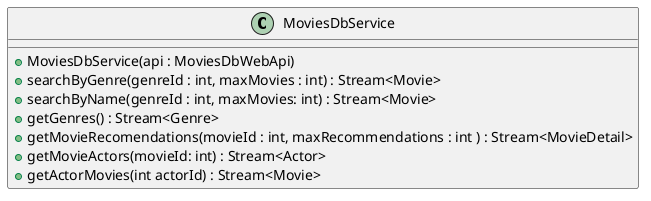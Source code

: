 @startuml
'https://plantuml.com/class-diagram

class MoviesDbService {
	+MoviesDbService(api : MoviesDbWebApi)
	+ searchByGenre(genreId : int, maxMovies : int) : Stream<Movie>
	+ searchByName(genreId : int, maxMovies: int) : Stream<Movie>
	+ getGenres() : Stream<Genre>
	+ getMovieRecomendations(movieId : int, maxRecommendations : int ) : Stream<MovieDetail>
	+ getMovieActors(movieId: int) : Stream<Actor>
	+ getActorMovies(int actorId) : Stream<Movie>
}

@enduml